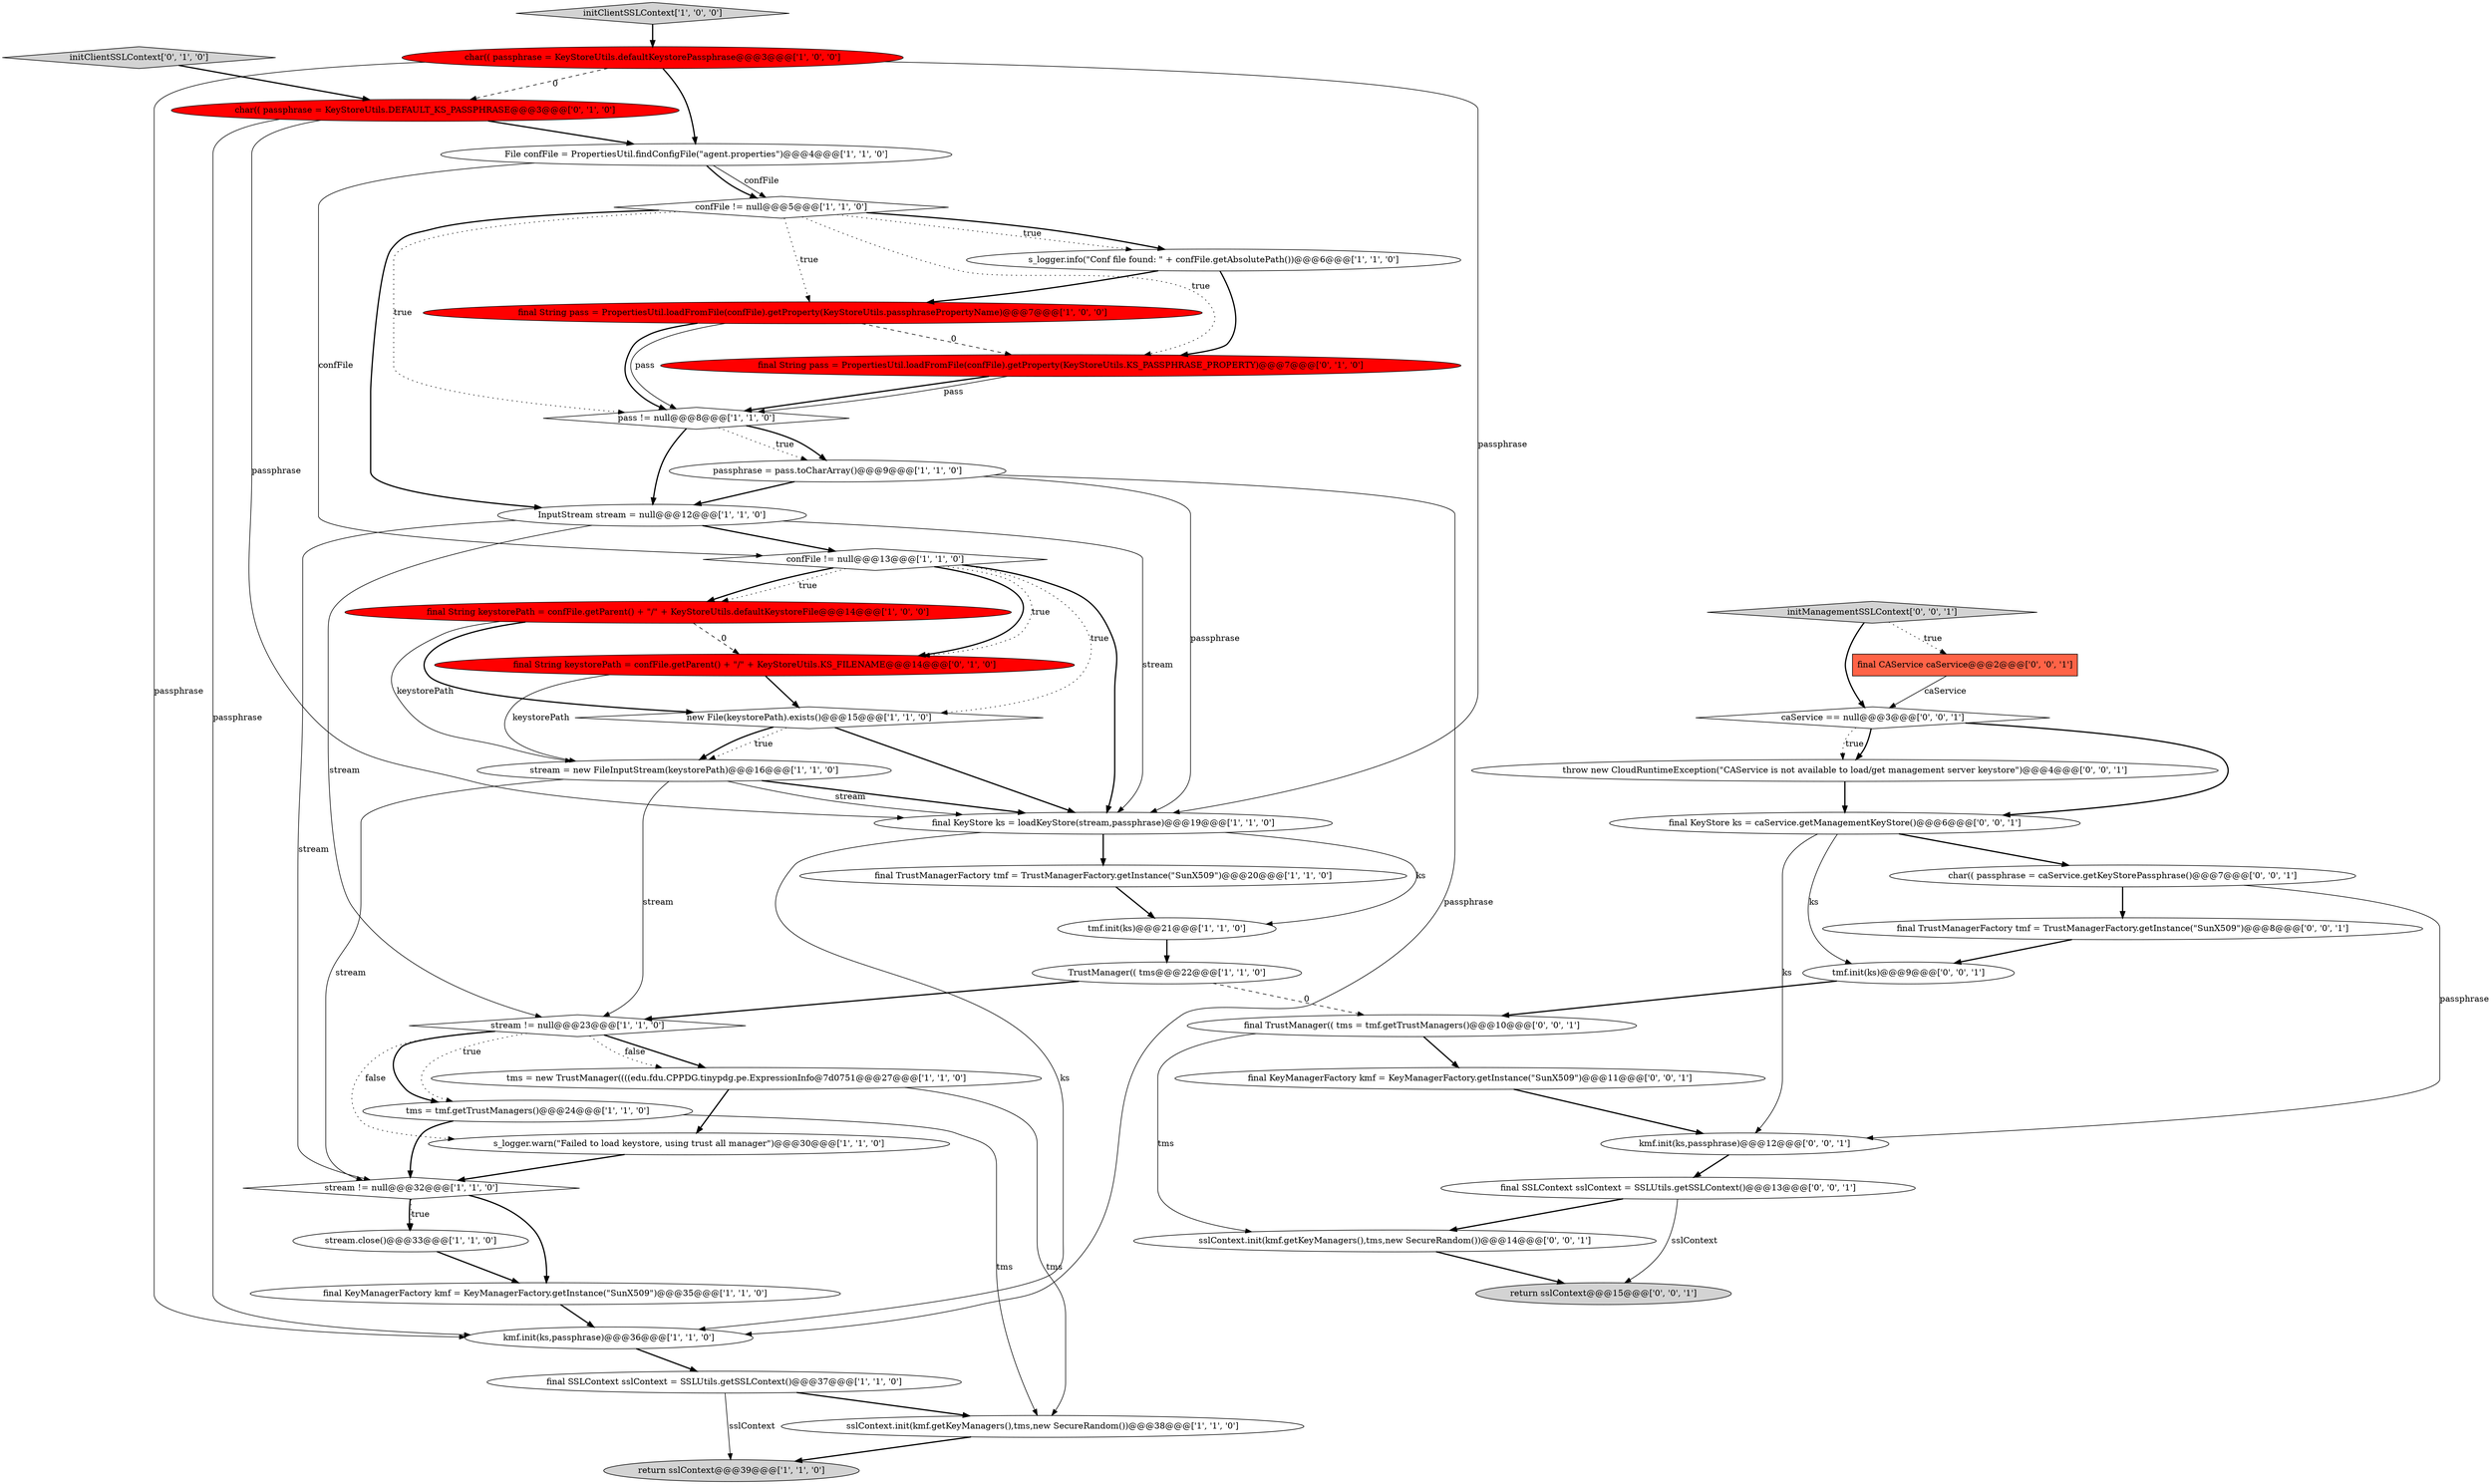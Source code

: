 digraph {
5 [style = filled, label = "pass != null@@@8@@@['1', '1', '0']", fillcolor = white, shape = diamond image = "AAA0AAABBB1BBB"];
32 [style = filled, label = "return sslContext@@@15@@@['0', '0', '1']", fillcolor = lightgray, shape = ellipse image = "AAA0AAABBB3BBB"];
13 [style = filled, label = "char(( passphrase = KeyStoreUtils.defaultKeystorePassphrase@@@3@@@['1', '0', '0']", fillcolor = red, shape = ellipse image = "AAA1AAABBB1BBB"];
36 [style = filled, label = "final SSLContext sslContext = SSLUtils.getSSLContext()@@@13@@@['0', '0', '1']", fillcolor = white, shape = ellipse image = "AAA0AAABBB3BBB"];
16 [style = filled, label = "return sslContext@@@39@@@['1', '1', '0']", fillcolor = lightgray, shape = ellipse image = "AAA0AAABBB1BBB"];
38 [style = filled, label = "final KeyStore ks = caService.getManagementKeyStore()@@@6@@@['0', '0', '1']", fillcolor = white, shape = ellipse image = "AAA0AAABBB3BBB"];
25 [style = filled, label = "stream.close()@@@33@@@['1', '1', '0']", fillcolor = white, shape = ellipse image = "AAA0AAABBB1BBB"];
34 [style = filled, label = "throw new CloudRuntimeException(\"CAService is not available to load/get management server keystore\")@@@4@@@['0', '0', '1']", fillcolor = white, shape = ellipse image = "AAA0AAABBB3BBB"];
18 [style = filled, label = "confFile != null@@@13@@@['1', '1', '0']", fillcolor = white, shape = diamond image = "AAA0AAABBB1BBB"];
33 [style = filled, label = "final TrustManager(( tms = tmf.getTrustManagers()@@@10@@@['0', '0', '1']", fillcolor = white, shape = ellipse image = "AAA0AAABBB3BBB"];
39 [style = filled, label = "sslContext.init(kmf.getKeyManagers(),tms,new SecureRandom())@@@14@@@['0', '0', '1']", fillcolor = white, shape = ellipse image = "AAA0AAABBB3BBB"];
42 [style = filled, label = "initManagementSSLContext['0', '0', '1']", fillcolor = lightgray, shape = diamond image = "AAA0AAABBB3BBB"];
37 [style = filled, label = "final TrustManagerFactory tmf = TrustManagerFactory.getInstance(\"SunX509\")@@@8@@@['0', '0', '1']", fillcolor = white, shape = ellipse image = "AAA0AAABBB3BBB"];
28 [style = filled, label = "final String pass = PropertiesUtil.loadFromFile(confFile).getProperty(KeyStoreUtils.KS_PASSPHRASE_PROPERTY)@@@7@@@['0', '1', '0']", fillcolor = red, shape = ellipse image = "AAA1AAABBB2BBB"];
40 [style = filled, label = "final CAService caService@@@2@@@['0', '0', '1']", fillcolor = tomato, shape = box image = "AAA0AAABBB3BBB"];
35 [style = filled, label = "tmf.init(ks)@@@9@@@['0', '0', '1']", fillcolor = white, shape = ellipse image = "AAA0AAABBB3BBB"];
7 [style = filled, label = "kmf.init(ks,passphrase)@@@36@@@['1', '1', '0']", fillcolor = white, shape = ellipse image = "AAA0AAABBB1BBB"];
10 [style = filled, label = "initClientSSLContext['1', '0', '0']", fillcolor = lightgray, shape = diamond image = "AAA0AAABBB1BBB"];
19 [style = filled, label = "s_logger.info(\"Conf file found: \" + confFile.getAbsolutePath())@@@6@@@['1', '1', '0']", fillcolor = white, shape = ellipse image = "AAA0AAABBB1BBB"];
30 [style = filled, label = "final String keystorePath = confFile.getParent() + \"/\" + KeyStoreUtils.KS_FILENAME@@@14@@@['0', '1', '0']", fillcolor = red, shape = ellipse image = "AAA1AAABBB2BBB"];
44 [style = filled, label = "char(( passphrase = caService.getKeyStorePassphrase()@@@7@@@['0', '0', '1']", fillcolor = white, shape = ellipse image = "AAA0AAABBB3BBB"];
1 [style = filled, label = "stream != null@@@32@@@['1', '1', '0']", fillcolor = white, shape = diamond image = "AAA0AAABBB1BBB"];
21 [style = filled, label = "final SSLContext sslContext = SSLUtils.getSSLContext()@@@37@@@['1', '1', '0']", fillcolor = white, shape = ellipse image = "AAA0AAABBB1BBB"];
9 [style = filled, label = "tms = new TrustManager((((edu.fdu.CPPDG.tinypdg.pe.ExpressionInfo@7d0751@@@27@@@['1', '1', '0']", fillcolor = white, shape = ellipse image = "AAA0AAABBB1BBB"];
3 [style = filled, label = "final String keystorePath = confFile.getParent() + \"/\" + KeyStoreUtils.defaultKeystoreFile@@@14@@@['1', '0', '0']", fillcolor = red, shape = ellipse image = "AAA1AAABBB1BBB"];
26 [style = filled, label = "passphrase = pass.toCharArray()@@@9@@@['1', '1', '0']", fillcolor = white, shape = ellipse image = "AAA0AAABBB1BBB"];
22 [style = filled, label = "File confFile = PropertiesUtil.findConfigFile(\"agent.properties\")@@@4@@@['1', '1', '0']", fillcolor = white, shape = ellipse image = "AAA0AAABBB1BBB"];
23 [style = filled, label = "tmf.init(ks)@@@21@@@['1', '1', '0']", fillcolor = white, shape = ellipse image = "AAA0AAABBB1BBB"];
11 [style = filled, label = "InputStream stream = null@@@12@@@['1', '1', '0']", fillcolor = white, shape = ellipse image = "AAA0AAABBB1BBB"];
41 [style = filled, label = "kmf.init(ks,passphrase)@@@12@@@['0', '0', '1']", fillcolor = white, shape = ellipse image = "AAA0AAABBB3BBB"];
43 [style = filled, label = "final KeyManagerFactory kmf = KeyManagerFactory.getInstance(\"SunX509\")@@@11@@@['0', '0', '1']", fillcolor = white, shape = ellipse image = "AAA0AAABBB3BBB"];
27 [style = filled, label = "stream = new FileInputStream(keystorePath)@@@16@@@['1', '1', '0']", fillcolor = white, shape = ellipse image = "AAA0AAABBB1BBB"];
24 [style = filled, label = "new File(keystorePath).exists()@@@15@@@['1', '1', '0']", fillcolor = white, shape = diamond image = "AAA0AAABBB1BBB"];
20 [style = filled, label = "tms = tmf.getTrustManagers()@@@24@@@['1', '1', '0']", fillcolor = white, shape = ellipse image = "AAA0AAABBB1BBB"];
0 [style = filled, label = "final String pass = PropertiesUtil.loadFromFile(confFile).getProperty(KeyStoreUtils.passphrasePropertyName)@@@7@@@['1', '0', '0']", fillcolor = red, shape = ellipse image = "AAA1AAABBB1BBB"];
4 [style = filled, label = "s_logger.warn(\"Failed to load keystore, using trust all manager\")@@@30@@@['1', '1', '0']", fillcolor = white, shape = ellipse image = "AAA0AAABBB1BBB"];
29 [style = filled, label = "char(( passphrase = KeyStoreUtils.DEFAULT_KS_PASSPHRASE@@@3@@@['0', '1', '0']", fillcolor = red, shape = ellipse image = "AAA1AAABBB2BBB"];
31 [style = filled, label = "initClientSSLContext['0', '1', '0']", fillcolor = lightgray, shape = diamond image = "AAA0AAABBB2BBB"];
17 [style = filled, label = "stream != null@@@23@@@['1', '1', '0']", fillcolor = white, shape = diamond image = "AAA0AAABBB1BBB"];
8 [style = filled, label = "final KeyManagerFactory kmf = KeyManagerFactory.getInstance(\"SunX509\")@@@35@@@['1', '1', '0']", fillcolor = white, shape = ellipse image = "AAA0AAABBB1BBB"];
45 [style = filled, label = "caService == null@@@3@@@['0', '0', '1']", fillcolor = white, shape = diamond image = "AAA0AAABBB3BBB"];
2 [style = filled, label = "confFile != null@@@5@@@['1', '1', '0']", fillcolor = white, shape = diamond image = "AAA0AAABBB1BBB"];
6 [style = filled, label = "sslContext.init(kmf.getKeyManagers(),tms,new SecureRandom())@@@38@@@['1', '1', '0']", fillcolor = white, shape = ellipse image = "AAA0AAABBB1BBB"];
15 [style = filled, label = "final KeyStore ks = loadKeyStore(stream,passphrase)@@@19@@@['1', '1', '0']", fillcolor = white, shape = ellipse image = "AAA0AAABBB1BBB"];
14 [style = filled, label = "TrustManager(( tms@@@22@@@['1', '1', '0']", fillcolor = white, shape = ellipse image = "AAA0AAABBB1BBB"];
12 [style = filled, label = "final TrustManagerFactory tmf = TrustManagerFactory.getInstance(\"SunX509\")@@@20@@@['1', '1', '0']", fillcolor = white, shape = ellipse image = "AAA0AAABBB1BBB"];
18->3 [style = bold, label=""];
38->44 [style = bold, label=""];
3->24 [style = bold, label=""];
42->45 [style = bold, label=""];
17->9 [style = bold, label=""];
18->30 [style = bold, label=""];
14->17 [style = bold, label=""];
24->27 [style = dotted, label="true"];
26->11 [style = bold, label=""];
27->15 [style = bold, label=""];
38->41 [style = solid, label="ks"];
11->1 [style = solid, label="stream"];
13->15 [style = solid, label="passphrase"];
45->38 [style = bold, label=""];
18->3 [style = dotted, label="true"];
27->1 [style = solid, label="stream"];
13->22 [style = bold, label=""];
19->28 [style = bold, label=""];
24->27 [style = bold, label=""];
17->20 [style = bold, label=""];
17->20 [style = dotted, label="true"];
28->5 [style = bold, label=""];
2->0 [style = dotted, label="true"];
13->29 [style = dashed, label="0"];
3->27 [style = solid, label="keystorePath"];
18->15 [style = bold, label=""];
29->7 [style = solid, label="passphrase"];
31->29 [style = bold, label=""];
36->32 [style = solid, label="sslContext"];
0->28 [style = dashed, label="0"];
13->7 [style = solid, label="passphrase"];
2->28 [style = dotted, label="true"];
14->33 [style = dashed, label="0"];
11->18 [style = bold, label=""];
23->14 [style = bold, label=""];
17->9 [style = dotted, label="false"];
15->7 [style = solid, label="ks"];
21->16 [style = solid, label="sslContext"];
5->26 [style = dotted, label="true"];
5->11 [style = bold, label=""];
15->12 [style = bold, label=""];
44->37 [style = bold, label=""];
34->38 [style = bold, label=""];
38->35 [style = solid, label="ks"];
22->2 [style = solid, label="confFile"];
2->19 [style = dotted, label="true"];
30->24 [style = bold, label=""];
3->30 [style = dashed, label="0"];
1->8 [style = bold, label=""];
22->2 [style = bold, label=""];
26->7 [style = solid, label="passphrase"];
17->4 [style = dotted, label="false"];
33->39 [style = solid, label="tms"];
18->24 [style = dotted, label="true"];
5->26 [style = bold, label=""];
45->34 [style = dotted, label="true"];
20->1 [style = bold, label=""];
22->18 [style = solid, label="confFile"];
42->40 [style = dotted, label="true"];
36->39 [style = bold, label=""];
19->0 [style = bold, label=""];
41->36 [style = bold, label=""];
10->13 [style = bold, label=""];
15->23 [style = solid, label="ks"];
30->27 [style = solid, label="keystorePath"];
39->32 [style = bold, label=""];
33->43 [style = bold, label=""];
0->5 [style = solid, label="pass"];
43->41 [style = bold, label=""];
4->1 [style = bold, label=""];
37->35 [style = bold, label=""];
2->5 [style = dotted, label="true"];
1->25 [style = bold, label=""];
2->11 [style = bold, label=""];
27->15 [style = solid, label="stream"];
0->5 [style = bold, label=""];
24->15 [style = bold, label=""];
2->19 [style = bold, label=""];
1->25 [style = dotted, label="true"];
28->5 [style = solid, label="pass"];
21->6 [style = bold, label=""];
40->45 [style = solid, label="caService"];
9->4 [style = bold, label=""];
35->33 [style = bold, label=""];
9->6 [style = solid, label="tms"];
8->7 [style = bold, label=""];
44->41 [style = solid, label="passphrase"];
11->15 [style = solid, label="stream"];
6->16 [style = bold, label=""];
7->21 [style = bold, label=""];
26->15 [style = solid, label="passphrase"];
25->8 [style = bold, label=""];
12->23 [style = bold, label=""];
29->22 [style = bold, label=""];
20->6 [style = solid, label="tms"];
27->17 [style = solid, label="stream"];
45->34 [style = bold, label=""];
29->15 [style = solid, label="passphrase"];
11->17 [style = solid, label="stream"];
18->30 [style = dotted, label="true"];
}
